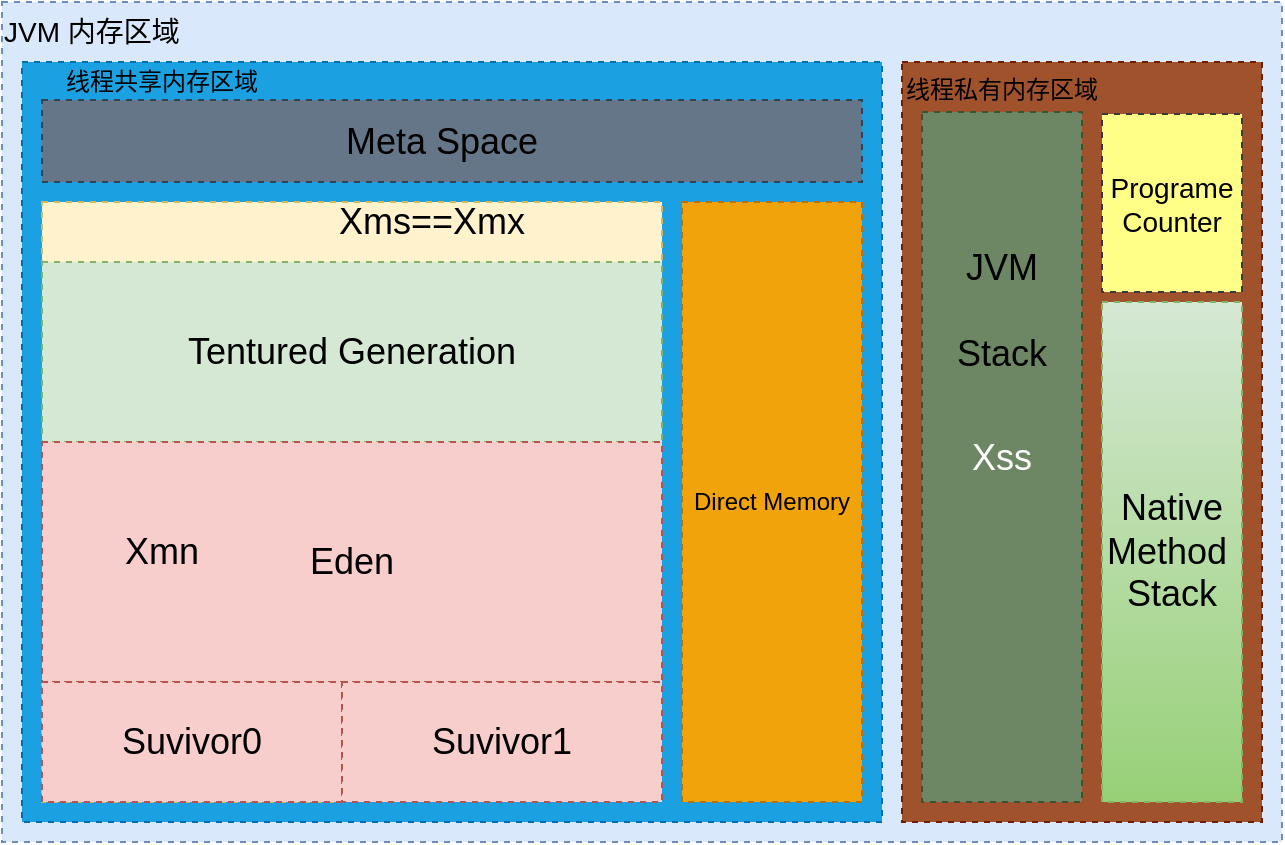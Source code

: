 <mxfile version="15.4.0" type="device"><diagram id="29YzdYzRpy3aJ79-t78H" name="第 1 页"><mxGraphModel dx="1106" dy="702" grid="0" gridSize="10" guides="0" tooltips="1" connect="1" arrows="1" fold="1" page="1" pageScale="1" pageWidth="1169" pageHeight="827" math="0" shadow="0"><root><mxCell id="0"/><mxCell id="1" parent="0"/><mxCell id="oUYTZIAzheHHVKKlPBdI-11" value="" style="rounded=0;whiteSpace=wrap;html=1;dashed=1;fillColor=#dae8fc;strokeColor=#6c8ebf;" vertex="1" parent="1"><mxGeometry x="240" y="200" width="640" height="420" as="geometry"/></mxCell><mxCell id="oUYTZIAzheHHVKKlPBdI-23" value="" style="rounded=0;whiteSpace=wrap;html=1;dashed=1;fillColor=#1ba1e2;strokeColor=#006EAF;fontColor=#ffffff;" vertex="1" parent="1"><mxGeometry x="250" y="230" width="430" height="380" as="geometry"/></mxCell><mxCell id="oUYTZIAzheHHVKKlPBdI-13" value="&lt;font style=&quot;font-size: 14px&quot;&gt;JVM 内存区域&lt;/font&gt;" style="text;html=1;strokeColor=none;fillColor=none;align=center;verticalAlign=middle;whiteSpace=wrap;rounded=0;dashed=1;" vertex="1" parent="1"><mxGeometry x="240" y="200" width="90" height="30" as="geometry"/></mxCell><mxCell id="oUYTZIAzheHHVKKlPBdI-14" value="" style="rounded=0;whiteSpace=wrap;html=1;dashed=1;fillColor=#fff2cc;strokeColor=#d6b656;" vertex="1" parent="1"><mxGeometry x="260" y="300" width="310" height="300" as="geometry"/></mxCell><mxCell id="oUYTZIAzheHHVKKlPBdI-15" value="&lt;font style=&quot;font-size: 18px&quot;&gt;Tentured Generation&lt;/font&gt;" style="rounded=0;whiteSpace=wrap;html=1;dashed=1;fillColor=#d5e8d4;strokeColor=#82b366;" vertex="1" parent="1"><mxGeometry x="260" y="330" width="310" height="90" as="geometry"/></mxCell><mxCell id="oUYTZIAzheHHVKKlPBdI-16" value="&lt;span style=&quot;font-size: 18px ; text-align: justify&quot;&gt;Xms==Xmx&lt;/span&gt;" style="text;html=1;strokeColor=none;fillColor=none;align=center;verticalAlign=middle;whiteSpace=wrap;rounded=0;dashed=1;" vertex="1" parent="1"><mxGeometry x="410" y="300" width="90" height="20" as="geometry"/></mxCell><mxCell id="oUYTZIAzheHHVKKlPBdI-17" value="&lt;font style=&quot;font-size: 18px&quot;&gt;Eden&lt;/font&gt;" style="rounded=0;whiteSpace=wrap;html=1;dashed=1;fillColor=#f8cecc;strokeColor=#b85450;" vertex="1" parent="1"><mxGeometry x="260" y="420" width="310" height="120" as="geometry"/></mxCell><mxCell id="oUYTZIAzheHHVKKlPBdI-18" value="&lt;span style=&quot;font-size: 18px&quot;&gt;Xmn&lt;/span&gt;" style="text;html=1;strokeColor=none;fillColor=none;align=center;verticalAlign=middle;whiteSpace=wrap;rounded=0;dashed=1;" vertex="1" parent="1"><mxGeometry x="290" y="460" width="60" height="30" as="geometry"/></mxCell><mxCell id="oUYTZIAzheHHVKKlPBdI-19" value="&lt;font style=&quot;font-size: 18px&quot;&gt;Suvivor0&lt;/font&gt;" style="rounded=0;whiteSpace=wrap;html=1;dashed=1;fillColor=#f8cecc;strokeColor=#b85450;" vertex="1" parent="1"><mxGeometry x="260" y="540" width="150" height="60" as="geometry"/></mxCell><mxCell id="oUYTZIAzheHHVKKlPBdI-20" value="&lt;span&gt;&lt;font style=&quot;font-size: 18px&quot;&gt;Suvivor1&lt;/font&gt;&lt;/span&gt;" style="rounded=0;whiteSpace=wrap;html=1;dashed=1;fillColor=#f8cecc;strokeColor=#b85450;" vertex="1" parent="1"><mxGeometry x="410" y="540" width="160" height="60" as="geometry"/></mxCell><mxCell id="oUYTZIAzheHHVKKlPBdI-22" value="" style="rounded=0;whiteSpace=wrap;html=1;dashed=1;fillColor=#647687;strokeColor=#314354;fontColor=#ffffff;" vertex="1" parent="1"><mxGeometry x="260" y="249" width="410" height="41" as="geometry"/></mxCell><mxCell id="oUYTZIAzheHHVKKlPBdI-24" value="Direct Memory" style="rounded=0;whiteSpace=wrap;html=1;dashed=1;fillColor=#f0a30a;strokeColor=#BD7000;fontColor=#000000;" vertex="1" parent="1"><mxGeometry x="580" y="300" width="90" height="300" as="geometry"/></mxCell><mxCell id="oUYTZIAzheHHVKKlPBdI-25" value="线程共享内存区域" style="text;html=1;strokeColor=none;fillColor=none;align=center;verticalAlign=middle;whiteSpace=wrap;rounded=0;dashed=1;" vertex="1" parent="1"><mxGeometry x="270" y="230" width="100" height="20" as="geometry"/></mxCell><mxCell id="oUYTZIAzheHHVKKlPBdI-26" value="&lt;font style=&quot;font-size: 18px&quot;&gt;Meta Space&lt;/font&gt;" style="text;html=1;strokeColor=none;fillColor=none;align=center;verticalAlign=middle;whiteSpace=wrap;rounded=0;dashed=1;" vertex="1" parent="1"><mxGeometry x="390" y="254.5" width="140" height="30" as="geometry"/></mxCell><mxCell id="oUYTZIAzheHHVKKlPBdI-27" value="" style="rounded=0;whiteSpace=wrap;html=1;dashed=1;fillColor=#a0522d;strokeColor=#6D1F00;fontColor=#ffffff;" vertex="1" parent="1"><mxGeometry x="690" y="230" width="180" height="380" as="geometry"/></mxCell><mxCell id="oUYTZIAzheHHVKKlPBdI-28" value="线程私有内存区域" style="text;html=1;strokeColor=none;fillColor=none;align=center;verticalAlign=middle;whiteSpace=wrap;rounded=0;dashed=1;" vertex="1" parent="1"><mxGeometry x="690" y="234" width="100" height="20" as="geometry"/></mxCell><mxCell id="oUYTZIAzheHHVKKlPBdI-29" value="&lt;font style=&quot;font-size: 18px&quot;&gt;Xss&lt;/font&gt;" style="rounded=0;whiteSpace=wrap;html=1;dashed=1;fillColor=#6d8764;strokeColor=#3A5431;fontColor=#ffffff;" vertex="1" parent="1"><mxGeometry x="700" y="255" width="80" height="345" as="geometry"/></mxCell><mxCell id="oUYTZIAzheHHVKKlPBdI-30" value="&lt;font style=&quot;font-size: 14px&quot;&gt;Programe&lt;br&gt;Counter&lt;/font&gt;" style="rounded=0;whiteSpace=wrap;html=1;dashed=1;fillColor=#ffff88;strokeColor=#36393d;" vertex="1" parent="1"><mxGeometry x="790" y="256" width="70" height="89" as="geometry"/></mxCell><mxCell id="oUYTZIAzheHHVKKlPBdI-32" value="&lt;font style=&quot;font-size: 18px&quot;&gt;Native Method&amp;nbsp;&lt;br&gt;Stack&lt;/font&gt;" style="rounded=0;whiteSpace=wrap;html=1;dashed=1;fillColor=#d5e8d4;strokeColor=#82b366;gradientColor=#97d077;" vertex="1" parent="1"><mxGeometry x="790" y="350" width="70" height="250" as="geometry"/></mxCell><mxCell id="oUYTZIAzheHHVKKlPBdI-33" value="&lt;font style=&quot;font-size: 18px&quot;&gt;JVM&lt;br&gt;&lt;br&gt;Stack&lt;/font&gt;" style="text;html=1;strokeColor=none;fillColor=none;align=center;verticalAlign=middle;whiteSpace=wrap;rounded=0;dashed=1;" vertex="1" parent="1"><mxGeometry x="710" y="340" width="60" height="30" as="geometry"/></mxCell></root></mxGraphModel></diagram></mxfile>